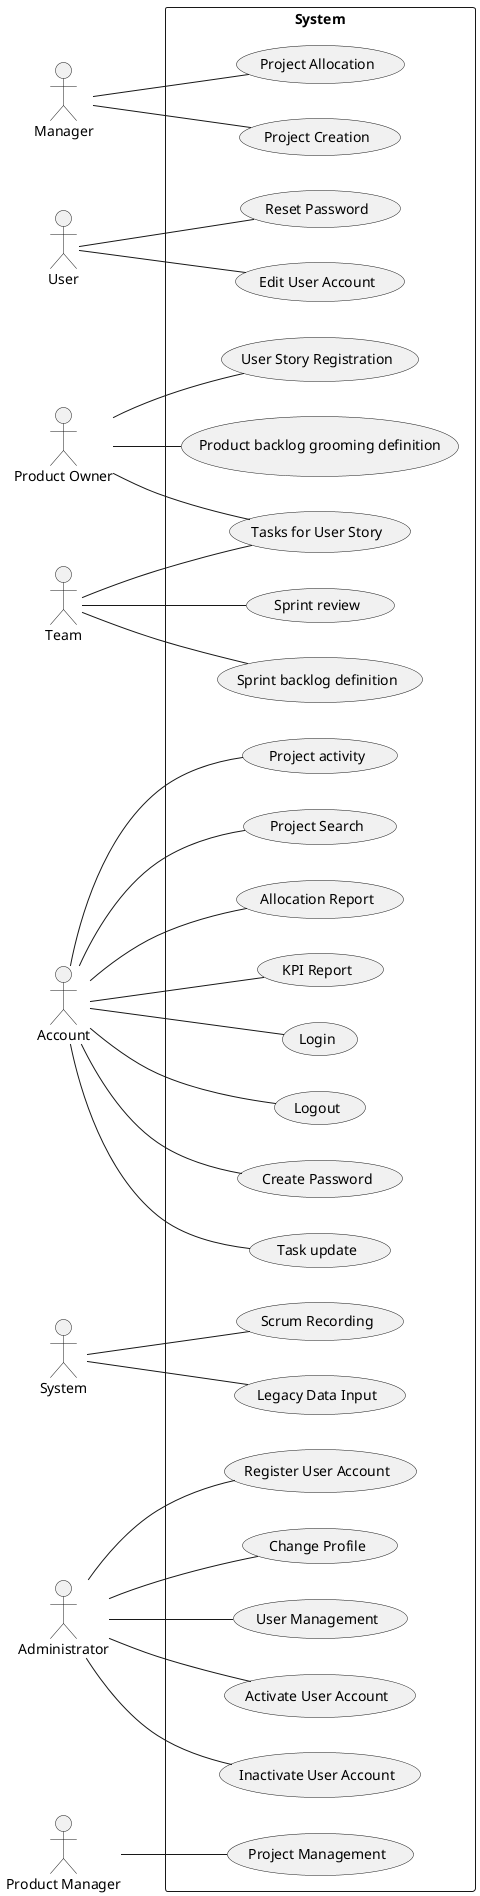 @startuml

left to right direction
actor "Manager" as mg

actor "User" as usr
actor "Product Owner" as po
actor "Team" as tm
actor "Account" as acc
actor "System" as sm
actor "Administrator" as admin
actor "Product Manager" as pm


rectangle System {
  usecase "Project Creation" as UC1
  usecase "Project Management" as UC2
  usecase "Project Search" as UC3
  usecase "Reset Password" as UC22
  usecase "Product backlog grooming definition" as UC6
  usecase "Sprint backlog definition" as UC5
  usecase "Sprint review" as UC7
  usecase "Tasks for User Story" as UC8
  usecase "Task update" as UC9
  usecase "Project activity" as UC10
  usecase "Allocation Report" as UC11
  usecase "KPI Report" as UC12
  usecase "Project Allocation" as UC13
  usecase "Scrum Recording" as UC14
  usecase "Legacy Data Input" as UC15
  usecase "Register User Account" as UC16
  usecase "Change Profile" as UC17
  usecase "User Management" as UC18
  usecase "Activate User Account" as UC19
  usecase "Inactivate User Account" as UC20
  usecase "Edit User Account" as UC21
  usecase "User Story Registration" as UC4
  usecase "Login" as UC23
  usecase "Logout" as UC24
  usecase "Create Password" as UC25

}

mg -- UC1
pm -- UC2
acc -- UC3
po -- UC4
tm -- UC5
po -- UC6
tm -- UC7
tm -- UC8
po -- UC8
acc -- UC9
acc -- UC10
acc -- UC11
acc -- UC12
mg -- UC13
sm -- UC14
sm -- UC15
admin -- UC16
admin -- UC17
admin -- UC18
admin -- UC19
admin -- UC20
usr -- UC21
usr -- UC22
acc -- UC23
acc -- UC24
acc -- UC25





@enduml
